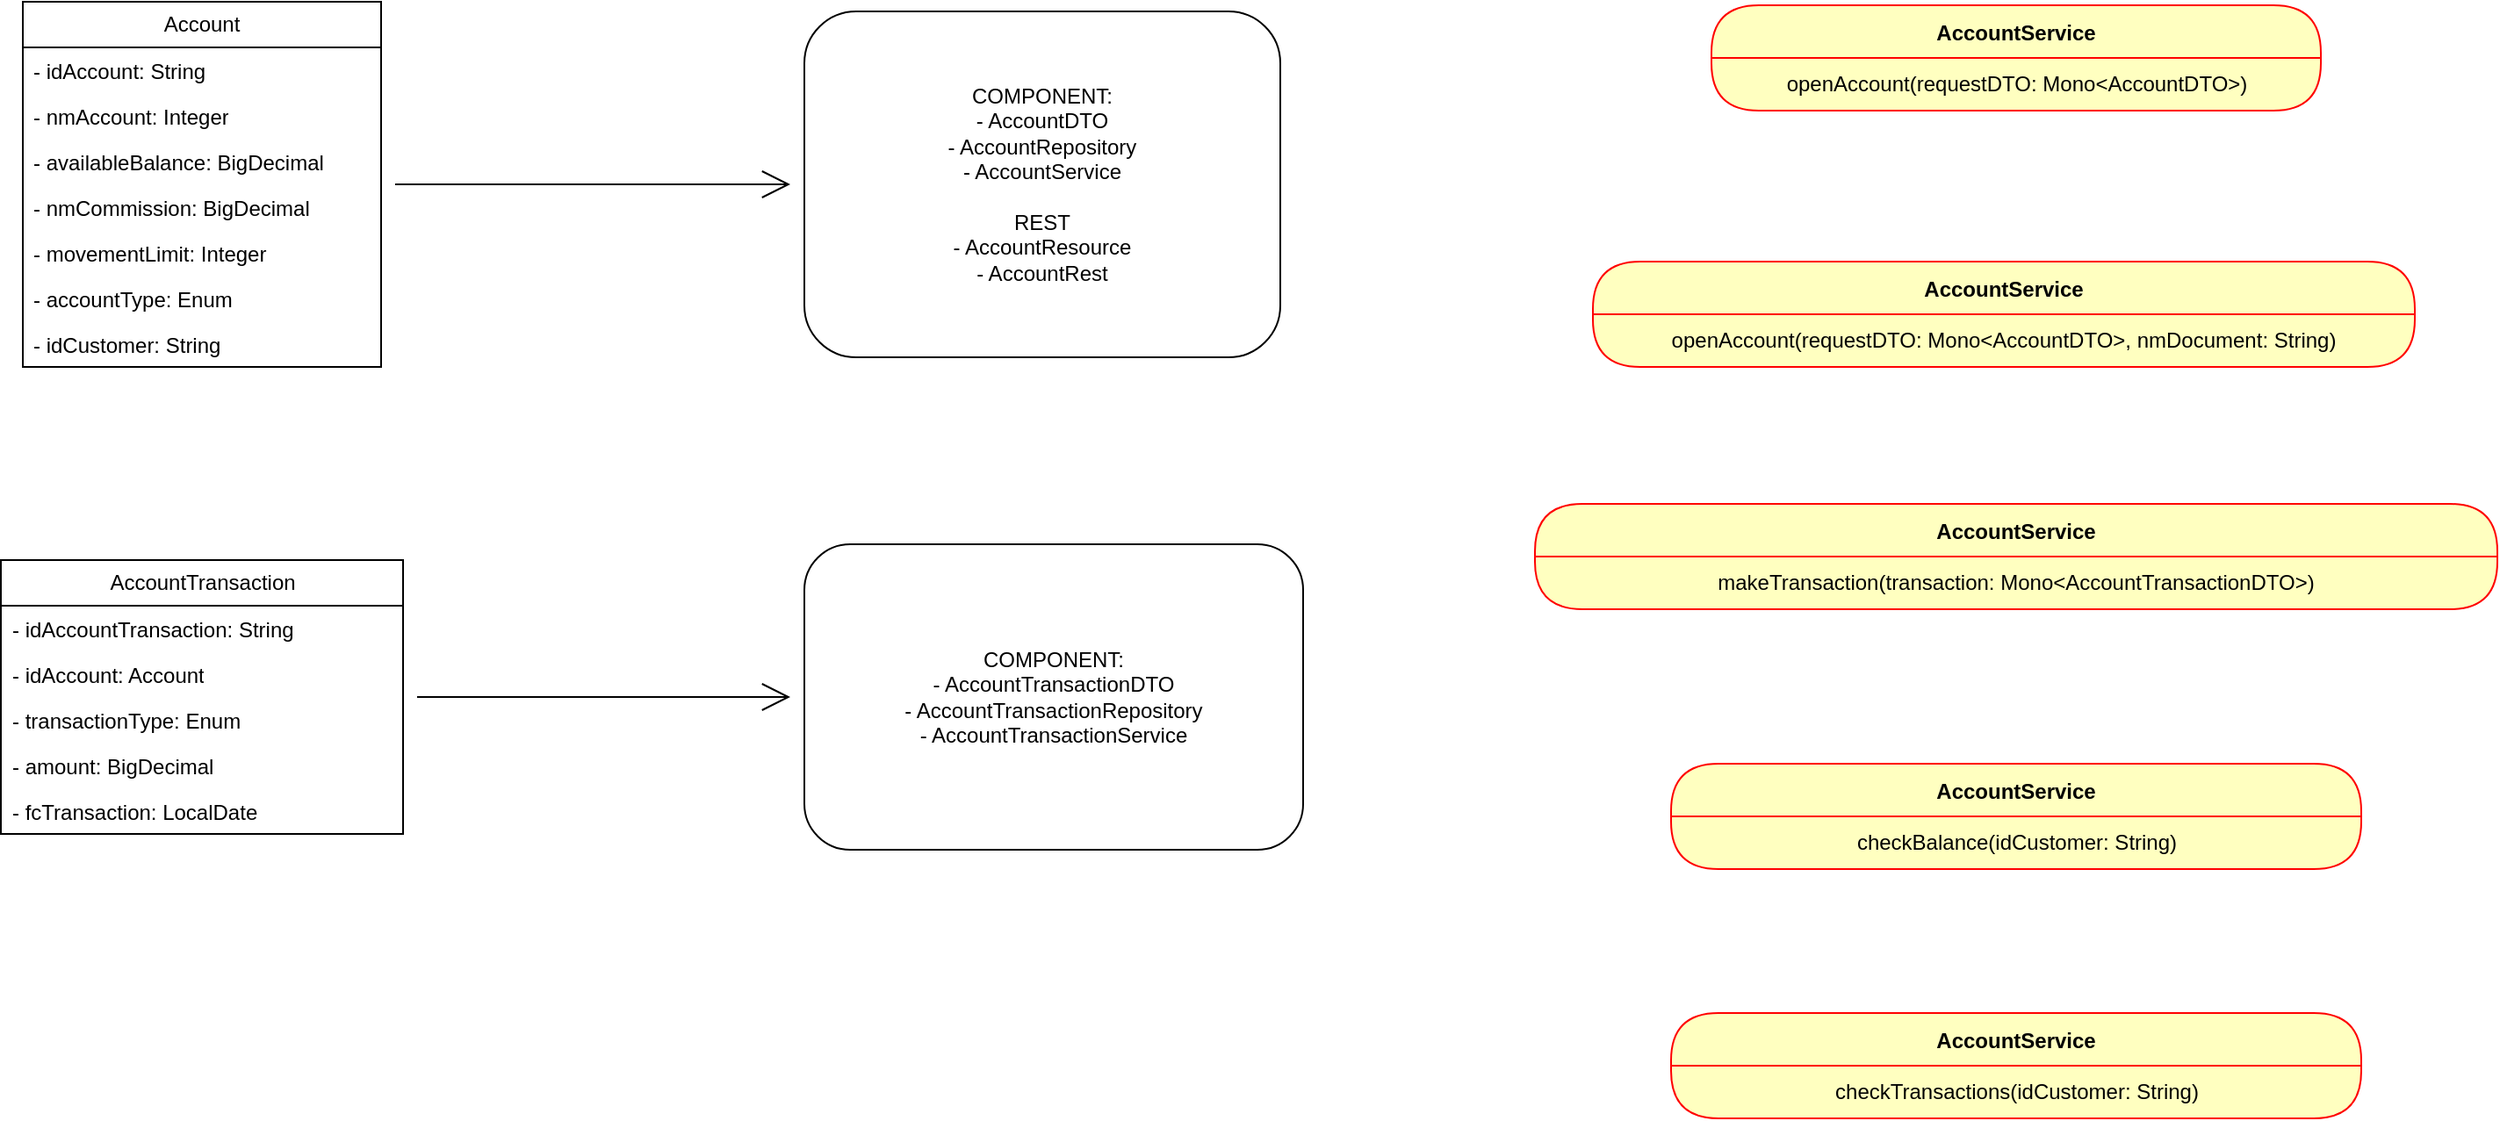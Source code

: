 <mxfile version="21.2.8" type="device">
  <diagram name="Página-1" id="aeCywHKXMDzdSDJCLC7T">
    <mxGraphModel dx="2302" dy="1208" grid="0" gridSize="10" guides="1" tooltips="1" connect="1" arrows="1" fold="1" page="0" pageScale="1" pageWidth="827" pageHeight="1169" math="0" shadow="0">
      <root>
        <mxCell id="0" />
        <mxCell id="1" parent="0" />
        <mxCell id="NexlUCYRmvkCwG_h-cHT-5" value="" style="edgeStyle=none;curved=1;rounded=0;orthogonalLoop=1;jettySize=auto;html=1;endArrow=open;startSize=14;endSize=14;sourcePerimeterSpacing=8;targetPerimeterSpacing=8;" parent="1" source="HrrMlQ_GsYoyi7l2a2Js-1" target="NexlUCYRmvkCwG_h-cHT-4" edge="1">
          <mxGeometry relative="1" as="geometry" />
        </mxCell>
        <mxCell id="HrrMlQ_GsYoyi7l2a2Js-1" value="Account" style="swimlane;fontStyle=0;childLayout=stackLayout;horizontal=1;startSize=26;fillColor=none;horizontalStack=0;resizeParent=1;resizeParentMax=0;resizeLast=0;collapsible=1;marginBottom=0;whiteSpace=wrap;html=1;" parent="1" vertex="1">
          <mxGeometry x="-393" y="-98" width="204" height="208" as="geometry" />
        </mxCell>
        <mxCell id="HrrMlQ_GsYoyi7l2a2Js-2" value="- idAccount: String" style="text;strokeColor=none;fillColor=none;align=left;verticalAlign=top;spacingLeft=4;spacingRight=4;overflow=hidden;rotatable=0;points=[[0,0.5],[1,0.5]];portConstraint=eastwest;whiteSpace=wrap;html=1;" parent="HrrMlQ_GsYoyi7l2a2Js-1" vertex="1">
          <mxGeometry y="26" width="204" height="26" as="geometry" />
        </mxCell>
        <mxCell id="HrrMlQ_GsYoyi7l2a2Js-3" value="- nmAccount: Integer" style="text;strokeColor=none;fillColor=none;align=left;verticalAlign=top;spacingLeft=4;spacingRight=4;overflow=hidden;rotatable=0;points=[[0,0.5],[1,0.5]];portConstraint=eastwest;whiteSpace=wrap;html=1;" parent="HrrMlQ_GsYoyi7l2a2Js-1" vertex="1">
          <mxGeometry y="52" width="204" height="26" as="geometry" />
        </mxCell>
        <mxCell id="HrrMlQ_GsYoyi7l2a2Js-4" value="- availableBalance: BigDecimal" style="text;strokeColor=none;fillColor=none;align=left;verticalAlign=top;spacingLeft=4;spacingRight=4;overflow=hidden;rotatable=0;points=[[0,0.5],[1,0.5]];portConstraint=eastwest;whiteSpace=wrap;html=1;" parent="HrrMlQ_GsYoyi7l2a2Js-1" vertex="1">
          <mxGeometry y="78" width="204" height="26" as="geometry" />
        </mxCell>
        <mxCell id="T-9e2v33YNGpWe8k7bzz-1" value="- nmCommission: BigDecimal" style="text;strokeColor=none;fillColor=none;align=left;verticalAlign=top;spacingLeft=4;spacingRight=4;overflow=hidden;rotatable=0;points=[[0,0.5],[1,0.5]];portConstraint=eastwest;whiteSpace=wrap;html=1;" parent="HrrMlQ_GsYoyi7l2a2Js-1" vertex="1">
          <mxGeometry y="104" width="204" height="26" as="geometry" />
        </mxCell>
        <mxCell id="T-9e2v33YNGpWe8k7bzz-2" value="- movementLimit: Integer" style="text;strokeColor=none;fillColor=none;align=left;verticalAlign=top;spacingLeft=4;spacingRight=4;overflow=hidden;rotatable=0;points=[[0,0.5],[1,0.5]];portConstraint=eastwest;whiteSpace=wrap;html=1;" parent="HrrMlQ_GsYoyi7l2a2Js-1" vertex="1">
          <mxGeometry y="130" width="204" height="26" as="geometry" />
        </mxCell>
        <mxCell id="T-9e2v33YNGpWe8k7bzz-3" value="- accountType: Enum" style="text;strokeColor=none;fillColor=none;align=left;verticalAlign=top;spacingLeft=4;spacingRight=4;overflow=hidden;rotatable=0;points=[[0,0.5],[1,0.5]];portConstraint=eastwest;whiteSpace=wrap;html=1;" parent="HrrMlQ_GsYoyi7l2a2Js-1" vertex="1">
          <mxGeometry y="156" width="204" height="26" as="geometry" />
        </mxCell>
        <mxCell id="T-9e2v33YNGpWe8k7bzz-4" value="- idCustomer: String" style="text;strokeColor=none;fillColor=none;align=left;verticalAlign=top;spacingLeft=4;spacingRight=4;overflow=hidden;rotatable=0;points=[[0,0.5],[1,0.5]];portConstraint=eastwest;whiteSpace=wrap;html=1;" parent="HrrMlQ_GsYoyi7l2a2Js-1" vertex="1">
          <mxGeometry y="182" width="204" height="26" as="geometry" />
        </mxCell>
        <mxCell id="NexlUCYRmvkCwG_h-cHT-4" value="COMPONENT:&lt;br&gt;- AccountDTO&lt;br&gt;- AccountRepository&lt;br&gt;- AccountService&lt;br&gt;&lt;br&gt;REST&lt;br&gt;- AccountResource&lt;br&gt;- AccountRest" style="rounded=1;whiteSpace=wrap;html=1;fillColor=none;fontStyle=0;startSize=26;" parent="1" vertex="1">
          <mxGeometry x="52" y="-92.5" width="271" height="197" as="geometry" />
        </mxCell>
        <mxCell id="NexlUCYRmvkCwG_h-cHT-6" value="AccountService" style="swimlane;fontStyle=1;align=center;verticalAlign=middle;childLayout=stackLayout;horizontal=1;startSize=30;horizontalStack=0;resizeParent=0;resizeLast=1;container=0;fontColor=#000000;collapsible=0;rounded=1;arcSize=30;strokeColor=#ff0000;fillColor=#ffffc0;swimlaneFillColor=#ffffc0;dropTarget=0;" parent="1" vertex="1">
          <mxGeometry x="568.5" y="-96" width="347" height="60" as="geometry" />
        </mxCell>
        <mxCell id="NexlUCYRmvkCwG_h-cHT-7" value="openAccount(requestDTO: Mono&amp;lt;AccountDTO&amp;gt;)" style="text;html=1;strokeColor=none;fillColor=none;align=center;verticalAlign=middle;spacingLeft=4;spacingRight=4;whiteSpace=wrap;overflow=hidden;rotatable=0;fontColor=#000000;" parent="NexlUCYRmvkCwG_h-cHT-6" vertex="1">
          <mxGeometry y="30" width="347" height="30" as="geometry" />
        </mxCell>
        <mxCell id="NexlUCYRmvkCwG_h-cHT-9" value="AccountService" style="swimlane;fontStyle=1;align=center;verticalAlign=middle;childLayout=stackLayout;horizontal=1;startSize=30;horizontalStack=0;resizeParent=0;resizeLast=1;container=0;fontColor=#000000;collapsible=0;rounded=1;arcSize=30;strokeColor=#ff0000;fillColor=#ffffc0;swimlaneFillColor=#ffffc0;dropTarget=0;" parent="1" vertex="1">
          <mxGeometry x="468" y="188" width="548" height="60" as="geometry" />
        </mxCell>
        <mxCell id="NexlUCYRmvkCwG_h-cHT-10" value="makeTransaction(transaction: Mono&amp;lt;AccountTransactionDTO&amp;gt;)" style="text;html=1;strokeColor=none;fillColor=none;align=center;verticalAlign=middle;spacingLeft=4;spacingRight=4;whiteSpace=wrap;overflow=hidden;rotatable=0;fontColor=#000000;" parent="NexlUCYRmvkCwG_h-cHT-9" vertex="1">
          <mxGeometry y="30" width="548" height="30" as="geometry" />
        </mxCell>
        <mxCell id="NexlUCYRmvkCwG_h-cHT-11" value="AccountService" style="swimlane;fontStyle=1;align=center;verticalAlign=middle;childLayout=stackLayout;horizontal=1;startSize=30;horizontalStack=0;resizeParent=0;resizeLast=1;container=0;fontColor=#000000;collapsible=0;rounded=1;arcSize=30;strokeColor=#ff0000;fillColor=#ffffc0;swimlaneFillColor=#ffffc0;dropTarget=0;" parent="1" vertex="1">
          <mxGeometry x="545.5" y="336" width="393" height="60" as="geometry" />
        </mxCell>
        <mxCell id="NexlUCYRmvkCwG_h-cHT-12" value="checkBalance(idCustomer: String)" style="text;html=1;strokeColor=none;fillColor=none;align=center;verticalAlign=middle;spacingLeft=4;spacingRight=4;whiteSpace=wrap;overflow=hidden;rotatable=0;fontColor=#000000;" parent="NexlUCYRmvkCwG_h-cHT-11" vertex="1">
          <mxGeometry y="30" width="393" height="30" as="geometry" />
        </mxCell>
        <mxCell id="NexlUCYRmvkCwG_h-cHT-13" value="AccountService" style="swimlane;fontStyle=1;align=center;verticalAlign=middle;childLayout=stackLayout;horizontal=1;startSize=30;horizontalStack=0;resizeParent=0;resizeLast=1;container=0;fontColor=#000000;collapsible=0;rounded=1;arcSize=30;strokeColor=#ff0000;fillColor=#ffffc0;swimlaneFillColor=#ffffc0;dropTarget=0;" parent="1" vertex="1">
          <mxGeometry x="545.5" y="478" width="393" height="60" as="geometry" />
        </mxCell>
        <mxCell id="NexlUCYRmvkCwG_h-cHT-14" value="checkTransactions(idCustomer: String)" style="text;html=1;strokeColor=none;fillColor=none;align=center;verticalAlign=middle;spacingLeft=4;spacingRight=4;whiteSpace=wrap;overflow=hidden;rotatable=0;fontColor=#000000;" parent="NexlUCYRmvkCwG_h-cHT-13" vertex="1">
          <mxGeometry y="30" width="393" height="30" as="geometry" />
        </mxCell>
        <mxCell id="NexlUCYRmvkCwG_h-cHT-22" value="" style="edgeStyle=none;curved=1;rounded=0;orthogonalLoop=1;jettySize=auto;html=1;endArrow=open;startSize=14;endSize=14;sourcePerimeterSpacing=8;targetPerimeterSpacing=8;" parent="1" source="NexlUCYRmvkCwG_h-cHT-15" target="NexlUCYRmvkCwG_h-cHT-21" edge="1">
          <mxGeometry relative="1" as="geometry" />
        </mxCell>
        <mxCell id="NexlUCYRmvkCwG_h-cHT-15" value="AccountTransaction" style="swimlane;fontStyle=0;childLayout=stackLayout;horizontal=1;startSize=26;fillColor=none;horizontalStack=0;resizeParent=1;resizeParentMax=0;resizeLast=0;collapsible=1;marginBottom=0;whiteSpace=wrap;html=1;" parent="1" vertex="1">
          <mxGeometry x="-405.5" y="220" width="229" height="156" as="geometry" />
        </mxCell>
        <mxCell id="NexlUCYRmvkCwG_h-cHT-16" value="- idAccountTransaction: String" style="text;strokeColor=none;fillColor=none;align=left;verticalAlign=top;spacingLeft=4;spacingRight=4;overflow=hidden;rotatable=0;points=[[0,0.5],[1,0.5]];portConstraint=eastwest;whiteSpace=wrap;html=1;" parent="NexlUCYRmvkCwG_h-cHT-15" vertex="1">
          <mxGeometry y="26" width="229" height="26" as="geometry" />
        </mxCell>
        <mxCell id="NexlUCYRmvkCwG_h-cHT-17" value="- idAccount: Account" style="text;strokeColor=none;fillColor=none;align=left;verticalAlign=top;spacingLeft=4;spacingRight=4;overflow=hidden;rotatable=0;points=[[0,0.5],[1,0.5]];portConstraint=eastwest;whiteSpace=wrap;html=1;" parent="NexlUCYRmvkCwG_h-cHT-15" vertex="1">
          <mxGeometry y="52" width="229" height="26" as="geometry" />
        </mxCell>
        <mxCell id="NexlUCYRmvkCwG_h-cHT-18" value="- transactionType: Enum" style="text;strokeColor=none;fillColor=none;align=left;verticalAlign=top;spacingLeft=4;spacingRight=4;overflow=hidden;rotatable=0;points=[[0,0.5],[1,0.5]];portConstraint=eastwest;whiteSpace=wrap;html=1;" parent="NexlUCYRmvkCwG_h-cHT-15" vertex="1">
          <mxGeometry y="78" width="229" height="26" as="geometry" />
        </mxCell>
        <mxCell id="NexlUCYRmvkCwG_h-cHT-19" value="- amount: BigDecimal" style="text;strokeColor=none;fillColor=none;align=left;verticalAlign=top;spacingLeft=4;spacingRight=4;overflow=hidden;rotatable=0;points=[[0,0.5],[1,0.5]];portConstraint=eastwest;whiteSpace=wrap;html=1;" parent="NexlUCYRmvkCwG_h-cHT-15" vertex="1">
          <mxGeometry y="104" width="229" height="26" as="geometry" />
        </mxCell>
        <mxCell id="NexlUCYRmvkCwG_h-cHT-20" value="- fcTransaction: LocalDate" style="text;strokeColor=none;fillColor=none;align=left;verticalAlign=top;spacingLeft=4;spacingRight=4;overflow=hidden;rotatable=0;points=[[0,0.5],[1,0.5]];portConstraint=eastwest;whiteSpace=wrap;html=1;" parent="NexlUCYRmvkCwG_h-cHT-15" vertex="1">
          <mxGeometry y="130" width="229" height="26" as="geometry" />
        </mxCell>
        <mxCell id="NexlUCYRmvkCwG_h-cHT-21" value="COMPONENT:&lt;br&gt;- AccountTransactionDTO&lt;br&gt;- AccountTransactionRepository&lt;br&gt;- AccountTransactionService" style="rounded=1;whiteSpace=wrap;html=1;fillColor=none;fontStyle=0;startSize=26;" parent="1" vertex="1">
          <mxGeometry x="52" y="211" width="284" height="174" as="geometry" />
        </mxCell>
        <mxCell id="F8bPpXD68ujrqvWRTd-S-1" value="AccountService" style="swimlane;fontStyle=1;align=center;verticalAlign=middle;childLayout=stackLayout;horizontal=1;startSize=30;horizontalStack=0;resizeParent=0;resizeLast=1;container=0;fontColor=#000000;collapsible=0;rounded=1;arcSize=30;strokeColor=#ff0000;fillColor=#ffffc0;swimlaneFillColor=#ffffc0;dropTarget=0;" vertex="1" parent="1">
          <mxGeometry x="501" y="50" width="468" height="60" as="geometry" />
        </mxCell>
        <mxCell id="F8bPpXD68ujrqvWRTd-S-2" value="openAccount(requestDTO: Mono&amp;lt;AccountDTO&amp;gt;, nmDocument: String)" style="text;html=1;strokeColor=none;fillColor=none;align=center;verticalAlign=middle;spacingLeft=4;spacingRight=4;whiteSpace=wrap;overflow=hidden;rotatable=0;fontColor=#000000;" vertex="1" parent="F8bPpXD68ujrqvWRTd-S-1">
          <mxGeometry y="30" width="468" height="30" as="geometry" />
        </mxCell>
      </root>
    </mxGraphModel>
  </diagram>
</mxfile>
